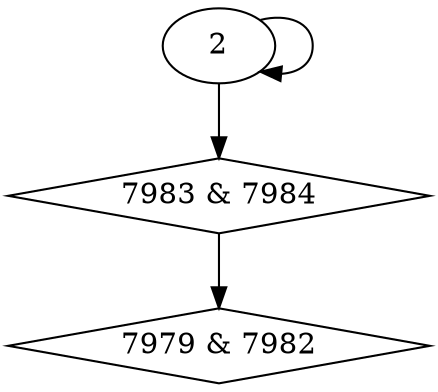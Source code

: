 digraph {
0 [label = "7979 & 7982", shape = diamond];
1 [label = "7983 & 7984", shape = diamond];
1 -> 0;
2 -> 1;
2 -> 2;
}
